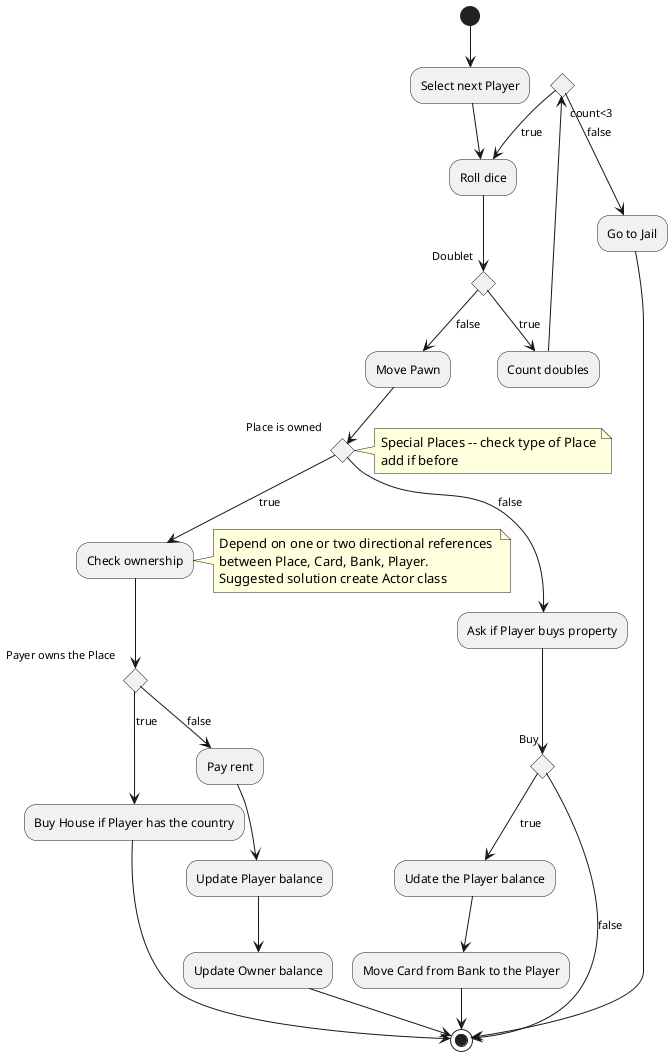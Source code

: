 @startuml

(*) --> "Select next Player"
--> "Roll dice"
if "Doublet" then 
    --> [true] "Count doubles" 
    else 
    --> [false] "Move Pawn"
if "Place is owned" then 
note left
    Special Places -- check type of Place
    add if before
end note
--> [true] "Check ownership" 
note left
    Depend on one or two directional references 
    between Place, Card, Bank, Player.
    Suggested solution create Actor class
end note
else 
--> [false] "Ask if Player buys property"
if "Buy" then 
--> [false] (*)
else 
--> [true] "Udate the Player balance"
--> "Move Card from Bank to the Player"
--> (*)

"Check ownership" --> if "Payer owns the Place"
--> [true] "Buy House if Player has the country" as buy
else 
--> [false] "Pay rent"
--> "Update Player balance"
--> "Update Owner balance"
-->(*)

"Count doubles" --> if "count<3" then
--> [true] "Roll dice"
else 
-->[false] "Go to Jail"
-->(*)

buy -->(*)
@enduml